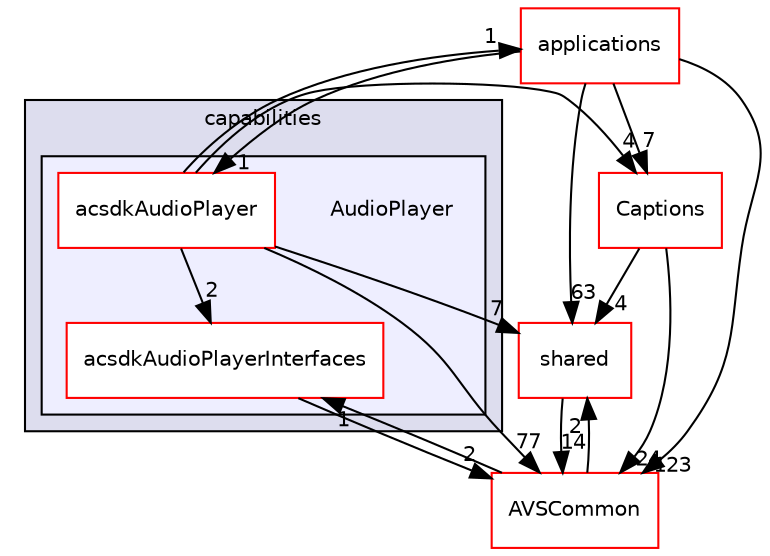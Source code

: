 digraph "/workplace/avs-device-sdk/capabilities/AudioPlayer" {
  compound=true
  node [ fontsize="10", fontname="Helvetica"];
  edge [ labelfontsize="10", labelfontname="Helvetica"];
  subgraph clusterdir_55f1e16e469d547c636a522dac21b8a1 {
    graph [ bgcolor="#ddddee", pencolor="black", label="capabilities" fontname="Helvetica", fontsize="10", URL="dir_55f1e16e469d547c636a522dac21b8a1.html"]
  subgraph clusterdir_21f9dc4a50fb8157fc2dede908335315 {
    graph [ bgcolor="#eeeeff", pencolor="black", label="" URL="dir_21f9dc4a50fb8157fc2dede908335315.html"];
    dir_21f9dc4a50fb8157fc2dede908335315 [shape=plaintext label="AudioPlayer"];
    dir_a2d3ccdd87c0e112b606df9d2c974581 [shape=box label="acsdkAudioPlayer" color="red" fillcolor="white" style="filled" URL="dir_a2d3ccdd87c0e112b606df9d2c974581.html"];
    dir_3fddb67373d44b7570953fd85440f300 [shape=box label="acsdkAudioPlayerInterfaces" color="red" fillcolor="white" style="filled" URL="dir_3fddb67373d44b7570953fd85440f300.html"];
  }
  }
  dir_9982052f7ce695d12571567315b2fafa [shape=box label="shared" fillcolor="white" style="filled" color="red" URL="dir_9982052f7ce695d12571567315b2fafa.html"];
  dir_a6e4fee11f07c3b70486e88fe92cbbdc [shape=box label="applications" fillcolor="white" style="filled" color="red" URL="dir_a6e4fee11f07c3b70486e88fe92cbbdc.html"];
  dir_de0e77330fd0ab33359e90b501923c8e [shape=box label="Captions" fillcolor="white" style="filled" color="red" URL="dir_de0e77330fd0ab33359e90b501923c8e.html"];
  dir_13e65effb2bde530b17b3d5eefcd0266 [shape=box label="AVSCommon" fillcolor="white" style="filled" color="red" URL="dir_13e65effb2bde530b17b3d5eefcd0266.html"];
  dir_9982052f7ce695d12571567315b2fafa->dir_13e65effb2bde530b17b3d5eefcd0266 [headlabel="14", labeldistance=1.5 headhref="dir_000598_000017.html"];
  dir_a2d3ccdd87c0e112b606df9d2c974581->dir_9982052f7ce695d12571567315b2fafa [headlabel="7", labeldistance=1.5 headhref="dir_000273_000598.html"];
  dir_a2d3ccdd87c0e112b606df9d2c974581->dir_a6e4fee11f07c3b70486e88fe92cbbdc [headlabel="1", labeldistance=1.5 headhref="dir_000273_000028.html"];
  dir_a2d3ccdd87c0e112b606df9d2c974581->dir_de0e77330fd0ab33359e90b501923c8e [headlabel="4", labeldistance=1.5 headhref="dir_000273_000435.html"];
  dir_a2d3ccdd87c0e112b606df9d2c974581->dir_13e65effb2bde530b17b3d5eefcd0266 [headlabel="77", labeldistance=1.5 headhref="dir_000273_000017.html"];
  dir_a2d3ccdd87c0e112b606df9d2c974581->dir_3fddb67373d44b7570953fd85440f300 [headlabel="2", labeldistance=1.5 headhref="dir_000273_000278.html"];
  dir_a6e4fee11f07c3b70486e88fe92cbbdc->dir_9982052f7ce695d12571567315b2fafa [headlabel="63", labeldistance=1.5 headhref="dir_000028_000598.html"];
  dir_a6e4fee11f07c3b70486e88fe92cbbdc->dir_a2d3ccdd87c0e112b606df9d2c974581 [headlabel="1", labeldistance=1.5 headhref="dir_000028_000273.html"];
  dir_a6e4fee11f07c3b70486e88fe92cbbdc->dir_de0e77330fd0ab33359e90b501923c8e [headlabel="7", labeldistance=1.5 headhref="dir_000028_000435.html"];
  dir_a6e4fee11f07c3b70486e88fe92cbbdc->dir_13e65effb2bde530b17b3d5eefcd0266 [headlabel="123", labeldistance=1.5 headhref="dir_000028_000017.html"];
  dir_de0e77330fd0ab33359e90b501923c8e->dir_9982052f7ce695d12571567315b2fafa [headlabel="4", labeldistance=1.5 headhref="dir_000435_000598.html"];
  dir_de0e77330fd0ab33359e90b501923c8e->dir_13e65effb2bde530b17b3d5eefcd0266 [headlabel="24", labeldistance=1.5 headhref="dir_000435_000017.html"];
  dir_13e65effb2bde530b17b3d5eefcd0266->dir_9982052f7ce695d12571567315b2fafa [headlabel="2", labeldistance=1.5 headhref="dir_000017_000598.html"];
  dir_13e65effb2bde530b17b3d5eefcd0266->dir_3fddb67373d44b7570953fd85440f300 [headlabel="1", labeldistance=1.5 headhref="dir_000017_000278.html"];
  dir_3fddb67373d44b7570953fd85440f300->dir_13e65effb2bde530b17b3d5eefcd0266 [headlabel="2", labeldistance=1.5 headhref="dir_000278_000017.html"];
}
